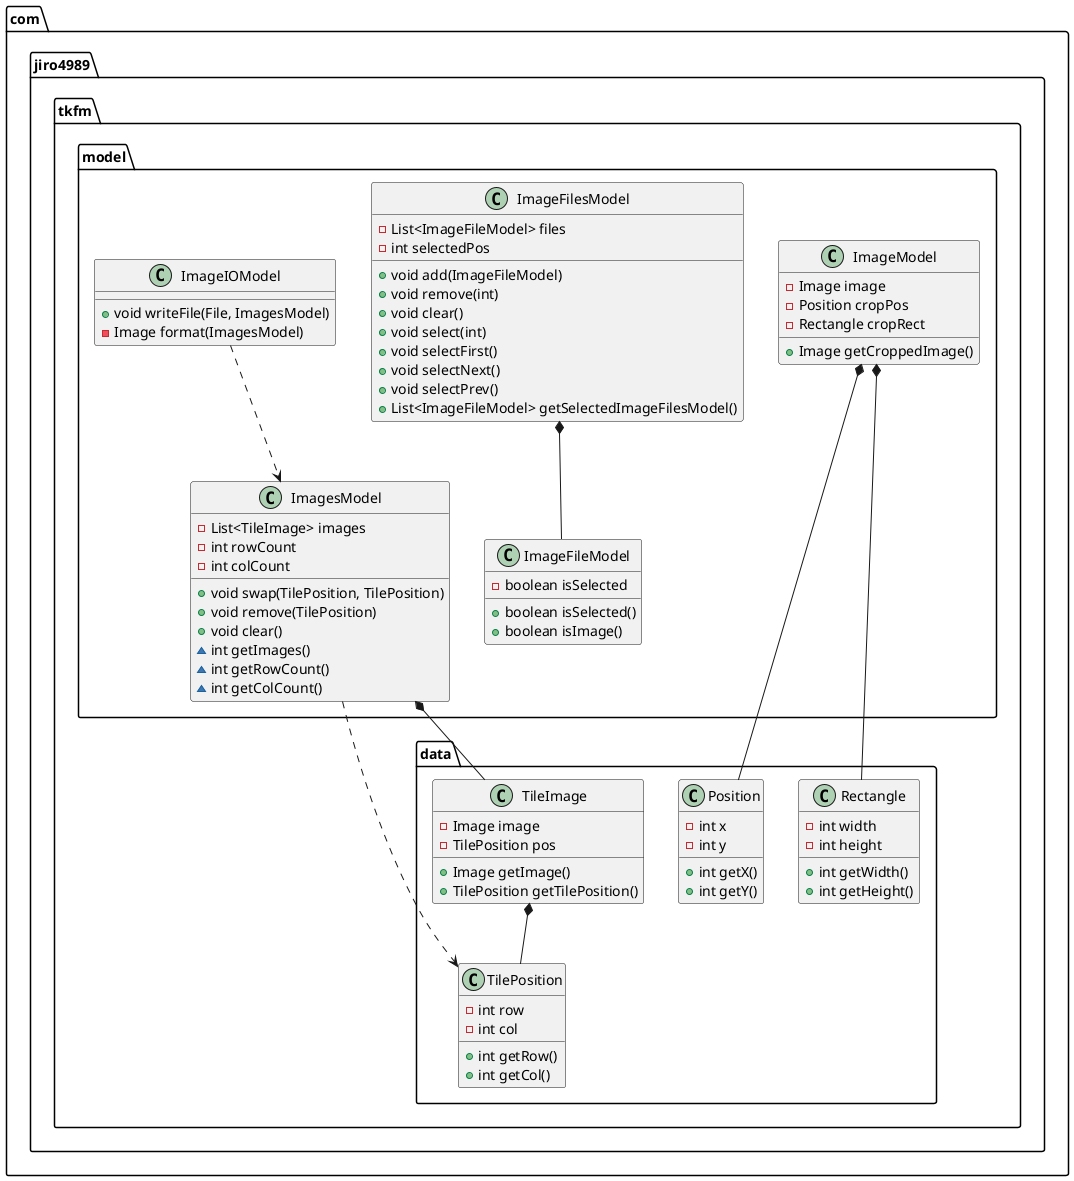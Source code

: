 @startuml

package com.jiro4989.tkfm {
'  package controller {}
'  package service {}

  package data {
    class Position {
      -int x
      -int y
      +int getX()
      +int getY()
    }
    
    class Rectangle {
      -int width
      -int height
      +int getWidth()
      +int getHeight()
    }
      
    class TileImage {
      -Image image
      -TilePosition pos
      +Image getImage()
      +TilePosition getTilePosition()
    }
    
    class TilePosition {
      -int row
      -int col
      
      +int getRow()
      +int getCol()
    }
  }
  
  package model {
    class ImageFileModel {
      -boolean isSelected
      
      +boolean isSelected()
      +boolean isImage()
    }
    
    class ImageFilesModel {
      -List<ImageFileModel> files
      -int selectedPos
      
      +void add(ImageFileModel)
      +void remove(int)
      +void clear()
      +void select(int)
      +void selectFirst()
      +void selectNext()
      +void selectPrev()
      +List<ImageFileModel> getSelectedImageFilesModel()
    }
    
    class ImageModel {
      -Image image
      -Position cropPos
      -Rectangle cropRect
      +Image getCroppedImage()
    }
    
    class ImagesModel {
      -List<TileImage> images
      -int rowCount
      -int colCount
      
      +void swap(TilePosition, TilePosition)
      +void remove(TilePosition)
      +void clear()
      ~int getImages()
      ~int getRowCount()
      ~int getColCount()
    }
  
    class ImageIOModel {
      +void writeFile(File, ImagesModel)
      -Image format(ImagesModel)
    }
  }
}

ImageFilesModel *-- ImageFileModel
ImageModel *-- Position
ImageModel *-- Rectangle
ImagesModel *-- TileImage
ImagesModel ..> TilePosition
TileImage *-- TilePosition
ImageIOModel ..> ImagesModel

@enduml
